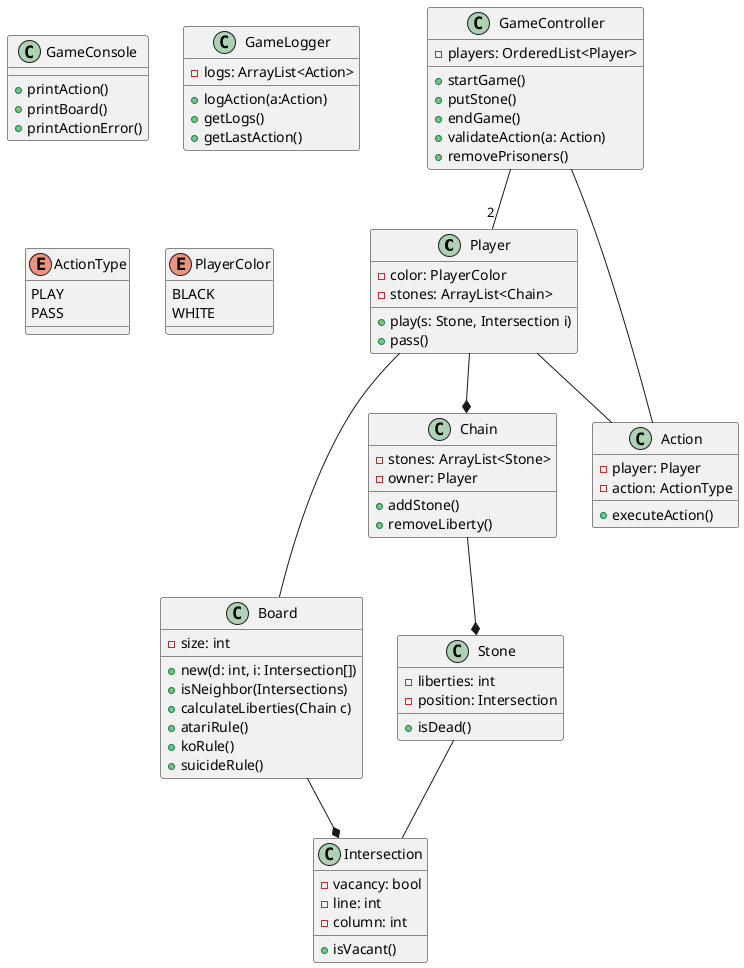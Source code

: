 @startuml

class Player{
- color: PlayerColor
- stones: ArrayList<Chain>
+ play(s: Stone, Intersection i)
+ pass()
}

class Board{
- size: int
+ new(d: int, i: Intersection[])
+ isNeighbor(Intersections)
+ calculateLiberties(Chain c)
+ atariRule()
+ koRule()
+ suicideRule()
}

class GameConsole{
+ printAction()
+ printBoard()
+ printActionError()
}

class GameLogger{
- logs: ArrayList<Action>
+ logAction(a:Action)
+ getLogs()
+ getLastAction()
}

class GameController{
- players: OrderedList<Player>
+ startGame()
+ putStone()
+ endGame()
+ validateAction(a: Action)
+ removePrisoners()
}

class Action{
- player: Player
- action: ActionType
+ executeAction()
}

class Chain{
- stones: ArrayList<Stone>
- owner: Player
+ addStone()
+ removeLiberty()
}

class Stone{
- liberties: int
- position: Intersection
+ isDead()

}

class Intersection{
- vacancy: bool
- line: int
- column: int
+ isVacant()
}

enum ActionType{
PLAY
PASS
}

enum PlayerColor{
BLACK
WHITE
}


Board --* Intersection
Stone -- Intersection
Player -- Board
Chain --* Stone
Player --* Chain
GameController -- Action
GameController --"2" Player
Player -- Action


@enduml

